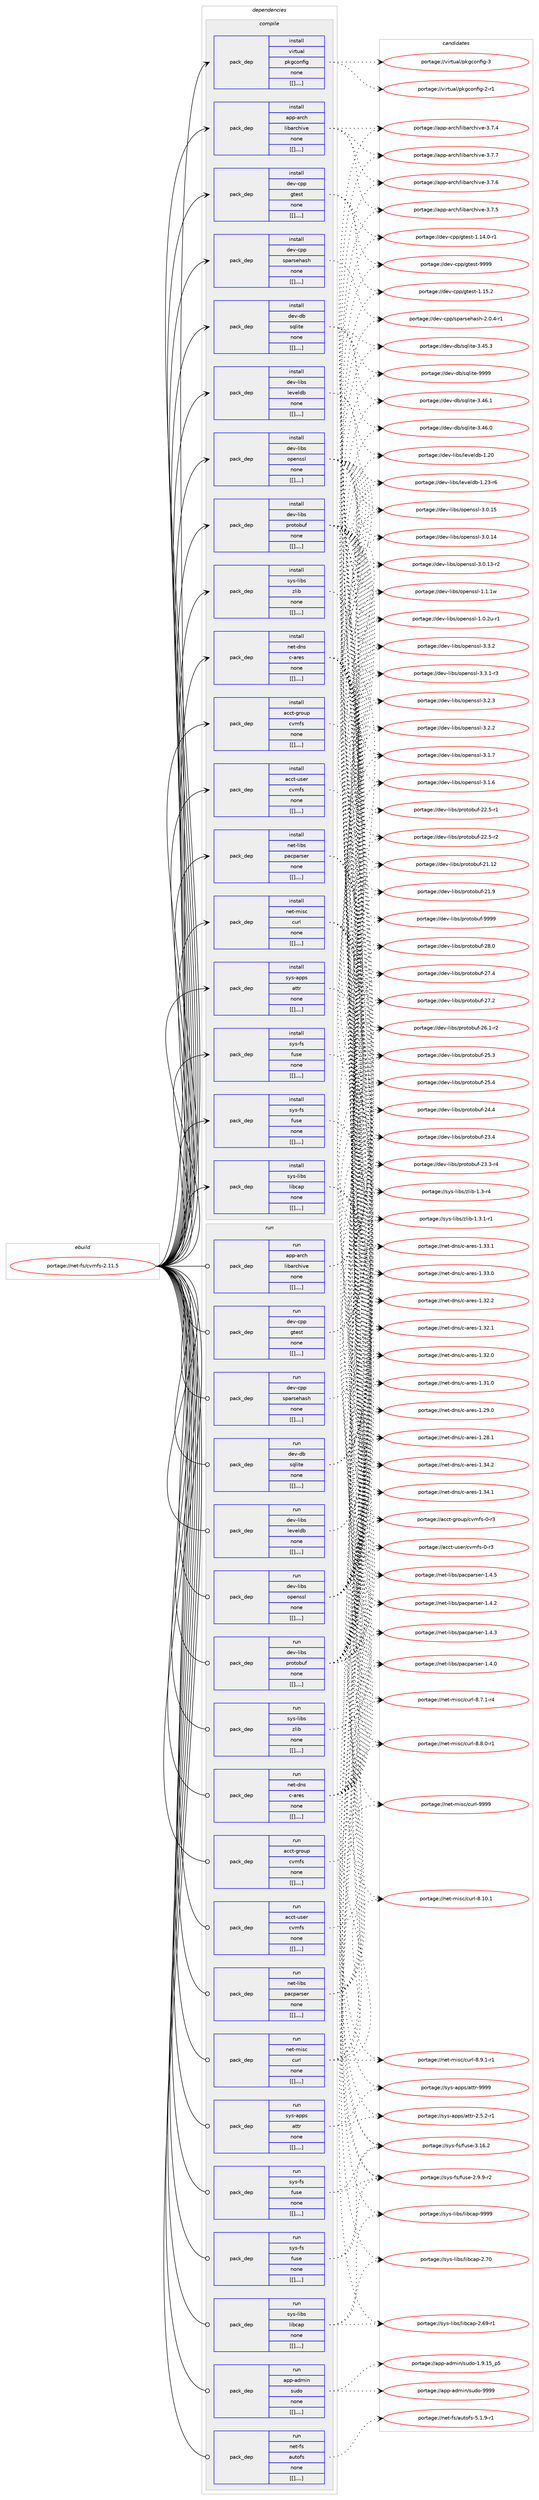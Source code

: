digraph prolog {

# *************
# Graph options
# *************

newrank=true;
concentrate=true;
compound=true;
graph [rankdir=LR,fontname=Helvetica,fontsize=10,ranksep=1.5];#, ranksep=2.5, nodesep=0.2];
edge  [arrowhead=vee];
node  [fontname=Helvetica,fontsize=10];

# **********
# The ebuild
# **********

subgraph cluster_leftcol {
color=gray;
label=<<i>ebuild</i>>;
id [label="portage://net-fs/cvmfs-2.11.5", color=red, width=4, href="../net-fs/cvmfs-2.11.5.svg"];
}

# ****************
# The dependencies
# ****************

subgraph cluster_midcol {
color=gray;
label=<<i>dependencies</i>>;
subgraph cluster_compile {
fillcolor="#eeeeee";
style=filled;
label=<<i>compile</i>>;
subgraph pack272019 {
dependency372187 [label=<<TABLE BORDER="0" CELLBORDER="1" CELLSPACING="0" CELLPADDING="4" WIDTH="220"><TR><TD ROWSPAN="6" CELLPADDING="30">pack_dep</TD></TR><TR><TD WIDTH="110">install</TD></TR><TR><TD>acct-group</TD></TR><TR><TD>cvmfs</TD></TR><TR><TD>none</TD></TR><TR><TD>[[],,,,]</TD></TR></TABLE>>, shape=none, color=blue];
}
id:e -> dependency372187:w [weight=20,style="solid",arrowhead="vee"];
subgraph pack272032 {
dependency372207 [label=<<TABLE BORDER="0" CELLBORDER="1" CELLSPACING="0" CELLPADDING="4" WIDTH="220"><TR><TD ROWSPAN="6" CELLPADDING="30">pack_dep</TD></TR><TR><TD WIDTH="110">install</TD></TR><TR><TD>acct-user</TD></TR><TR><TD>cvmfs</TD></TR><TR><TD>none</TD></TR><TR><TD>[[],,,,]</TD></TR></TABLE>>, shape=none, color=blue];
}
id:e -> dependency372207:w [weight=20,style="solid",arrowhead="vee"];
subgraph pack272058 {
dependency372235 [label=<<TABLE BORDER="0" CELLBORDER="1" CELLSPACING="0" CELLPADDING="4" WIDTH="220"><TR><TD ROWSPAN="6" CELLPADDING="30">pack_dep</TD></TR><TR><TD WIDTH="110">install</TD></TR><TR><TD>app-arch</TD></TR><TR><TD>libarchive</TD></TR><TR><TD>none</TD></TR><TR><TD>[[],,,,]</TD></TR></TABLE>>, shape=none, color=blue];
}
id:e -> dependency372235:w [weight=20,style="solid",arrowhead="vee"];
subgraph pack272062 {
dependency372262 [label=<<TABLE BORDER="0" CELLBORDER="1" CELLSPACING="0" CELLPADDING="4" WIDTH="220"><TR><TD ROWSPAN="6" CELLPADDING="30">pack_dep</TD></TR><TR><TD WIDTH="110">install</TD></TR><TR><TD>dev-cpp</TD></TR><TR><TD>gtest</TD></TR><TR><TD>none</TD></TR><TR><TD>[[],,,,]</TD></TR></TABLE>>, shape=none, color=blue];
}
id:e -> dependency372262:w [weight=20,style="solid",arrowhead="vee"];
subgraph pack272080 {
dependency372288 [label=<<TABLE BORDER="0" CELLBORDER="1" CELLSPACING="0" CELLPADDING="4" WIDTH="220"><TR><TD ROWSPAN="6" CELLPADDING="30">pack_dep</TD></TR><TR><TD WIDTH="110">install</TD></TR><TR><TD>dev-cpp</TD></TR><TR><TD>sparsehash</TD></TR><TR><TD>none</TD></TR><TR><TD>[[],,,,]</TD></TR></TABLE>>, shape=none, color=blue];
}
id:e -> dependency372288:w [weight=20,style="solid",arrowhead="vee"];
subgraph pack272107 {
dependency372303 [label=<<TABLE BORDER="0" CELLBORDER="1" CELLSPACING="0" CELLPADDING="4" WIDTH="220"><TR><TD ROWSPAN="6" CELLPADDING="30">pack_dep</TD></TR><TR><TD WIDTH="110">install</TD></TR><TR><TD>dev-db</TD></TR><TR><TD>sqlite</TD></TR><TR><TD>none</TD></TR><TR><TD>[[],,,,]</TD></TR></TABLE>>, shape=none, color=blue];
}
id:e -> dependency372303:w [weight=20,style="solid",arrowhead="vee"];
subgraph pack272133 {
dependency372356 [label=<<TABLE BORDER="0" CELLBORDER="1" CELLSPACING="0" CELLPADDING="4" WIDTH="220"><TR><TD ROWSPAN="6" CELLPADDING="30">pack_dep</TD></TR><TR><TD WIDTH="110">install</TD></TR><TR><TD>dev-libs</TD></TR><TR><TD>leveldb</TD></TR><TR><TD>none</TD></TR><TR><TD>[[],,,,]</TD></TR></TABLE>>, shape=none, color=blue];
}
id:e -> dependency372356:w [weight=20,style="solid",arrowhead="vee"];
subgraph pack272144 {
dependency372388 [label=<<TABLE BORDER="0" CELLBORDER="1" CELLSPACING="0" CELLPADDING="4" WIDTH="220"><TR><TD ROWSPAN="6" CELLPADDING="30">pack_dep</TD></TR><TR><TD WIDTH="110">install</TD></TR><TR><TD>dev-libs</TD></TR><TR><TD>openssl</TD></TR><TR><TD>none</TD></TR><TR><TD>[[],,,,]</TD></TR></TABLE>>, shape=none, color=blue];
}
id:e -> dependency372388:w [weight=20,style="solid",arrowhead="vee"];
subgraph pack272169 {
dependency372401 [label=<<TABLE BORDER="0" CELLBORDER="1" CELLSPACING="0" CELLPADDING="4" WIDTH="220"><TR><TD ROWSPAN="6" CELLPADDING="30">pack_dep</TD></TR><TR><TD WIDTH="110">install</TD></TR><TR><TD>dev-libs</TD></TR><TR><TD>protobuf</TD></TR><TR><TD>none</TD></TR><TR><TD>[[],,,,]</TD></TR></TABLE>>, shape=none, color=blue];
}
id:e -> dependency372401:w [weight=20,style="solid",arrowhead="vee"];
subgraph pack272187 {
dependency372426 [label=<<TABLE BORDER="0" CELLBORDER="1" CELLSPACING="0" CELLPADDING="4" WIDTH="220"><TR><TD ROWSPAN="6" CELLPADDING="30">pack_dep</TD></TR><TR><TD WIDTH="110">install</TD></TR><TR><TD>net-dns</TD></TR><TR><TD>c-ares</TD></TR><TR><TD>none</TD></TR><TR><TD>[[],,,,]</TD></TR></TABLE>>, shape=none, color=blue];
}
id:e -> dependency372426:w [weight=20,style="solid",arrowhead="vee"];
subgraph pack272194 {
dependency372429 [label=<<TABLE BORDER="0" CELLBORDER="1" CELLSPACING="0" CELLPADDING="4" WIDTH="220"><TR><TD ROWSPAN="6" CELLPADDING="30">pack_dep</TD></TR><TR><TD WIDTH="110">install</TD></TR><TR><TD>net-libs</TD></TR><TR><TD>pacparser</TD></TR><TR><TD>none</TD></TR><TR><TD>[[],,,,]</TD></TR></TABLE>>, shape=none, color=blue];
}
id:e -> dependency372429:w [weight=20,style="solid",arrowhead="vee"];
subgraph pack272197 {
dependency372446 [label=<<TABLE BORDER="0" CELLBORDER="1" CELLSPACING="0" CELLPADDING="4" WIDTH="220"><TR><TD ROWSPAN="6" CELLPADDING="30">pack_dep</TD></TR><TR><TD WIDTH="110">install</TD></TR><TR><TD>net-misc</TD></TR><TR><TD>curl</TD></TR><TR><TD>none</TD></TR><TR><TD>[[],,,,]</TD></TR></TABLE>>, shape=none, color=blue];
}
id:e -> dependency372446:w [weight=20,style="solid",arrowhead="vee"];
subgraph pack272209 {
dependency372450 [label=<<TABLE BORDER="0" CELLBORDER="1" CELLSPACING="0" CELLPADDING="4" WIDTH="220"><TR><TD ROWSPAN="6" CELLPADDING="30">pack_dep</TD></TR><TR><TD WIDTH="110">install</TD></TR><TR><TD>sys-apps</TD></TR><TR><TD>attr</TD></TR><TR><TD>none</TD></TR><TR><TD>[[],,,,]</TD></TR></TABLE>>, shape=none, color=blue];
}
id:e -> dependency372450:w [weight=20,style="solid",arrowhead="vee"];
subgraph pack272211 {
dependency372453 [label=<<TABLE BORDER="0" CELLBORDER="1" CELLSPACING="0" CELLPADDING="4" WIDTH="220"><TR><TD ROWSPAN="6" CELLPADDING="30">pack_dep</TD></TR><TR><TD WIDTH="110">install</TD></TR><TR><TD>sys-fs</TD></TR><TR><TD>fuse</TD></TR><TR><TD>none</TD></TR><TR><TD>[[],,,,]</TD></TR></TABLE>>, shape=none, color=blue];
}
id:e -> dependency372453:w [weight=20,style="solid",arrowhead="vee"];
subgraph pack272212 {
dependency372455 [label=<<TABLE BORDER="0" CELLBORDER="1" CELLSPACING="0" CELLPADDING="4" WIDTH="220"><TR><TD ROWSPAN="6" CELLPADDING="30">pack_dep</TD></TR><TR><TD WIDTH="110">install</TD></TR><TR><TD>sys-fs</TD></TR><TR><TD>fuse</TD></TR><TR><TD>none</TD></TR><TR><TD>[[],,,,]</TD></TR></TABLE>>, shape=none, color=blue];
}
id:e -> dependency372455:w [weight=20,style="solid",arrowhead="vee"];
subgraph pack272232 {
dependency372494 [label=<<TABLE BORDER="0" CELLBORDER="1" CELLSPACING="0" CELLPADDING="4" WIDTH="220"><TR><TD ROWSPAN="6" CELLPADDING="30">pack_dep</TD></TR><TR><TD WIDTH="110">install</TD></TR><TR><TD>sys-libs</TD></TR><TR><TD>libcap</TD></TR><TR><TD>none</TD></TR><TR><TD>[[],,,,]</TD></TR></TABLE>>, shape=none, color=blue];
}
id:e -> dependency372494:w [weight=20,style="solid",arrowhead="vee"];
subgraph pack272246 {
dependency372532 [label=<<TABLE BORDER="0" CELLBORDER="1" CELLSPACING="0" CELLPADDING="4" WIDTH="220"><TR><TD ROWSPAN="6" CELLPADDING="30">pack_dep</TD></TR><TR><TD WIDTH="110">install</TD></TR><TR><TD>sys-libs</TD></TR><TR><TD>zlib</TD></TR><TR><TD>none</TD></TR><TR><TD>[[],,,,]</TD></TR></TABLE>>, shape=none, color=blue];
}
id:e -> dependency372532:w [weight=20,style="solid",arrowhead="vee"];
subgraph pack272266 {
dependency372534 [label=<<TABLE BORDER="0" CELLBORDER="1" CELLSPACING="0" CELLPADDING="4" WIDTH="220"><TR><TD ROWSPAN="6" CELLPADDING="30">pack_dep</TD></TR><TR><TD WIDTH="110">install</TD></TR><TR><TD>virtual</TD></TR><TR><TD>pkgconfig</TD></TR><TR><TD>none</TD></TR><TR><TD>[[],,,,]</TD></TR></TABLE>>, shape=none, color=blue];
}
id:e -> dependency372534:w [weight=20,style="solid",arrowhead="vee"];
}
subgraph cluster_compileandrun {
fillcolor="#eeeeee";
style=filled;
label=<<i>compile and run</i>>;
}
subgraph cluster_run {
fillcolor="#eeeeee";
style=filled;
label=<<i>run</i>>;
subgraph pack272280 {
dependency372573 [label=<<TABLE BORDER="0" CELLBORDER="1" CELLSPACING="0" CELLPADDING="4" WIDTH="220"><TR><TD ROWSPAN="6" CELLPADDING="30">pack_dep</TD></TR><TR><TD WIDTH="110">run</TD></TR><TR><TD>acct-group</TD></TR><TR><TD>cvmfs</TD></TR><TR><TD>none</TD></TR><TR><TD>[[],,,,]</TD></TR></TABLE>>, shape=none, color=blue];
}
id:e -> dependency372573:w [weight=20,style="solid",arrowhead="odot"];
subgraph pack272298 {
dependency372618 [label=<<TABLE BORDER="0" CELLBORDER="1" CELLSPACING="0" CELLPADDING="4" WIDTH="220"><TR><TD ROWSPAN="6" CELLPADDING="30">pack_dep</TD></TR><TR><TD WIDTH="110">run</TD></TR><TR><TD>acct-user</TD></TR><TR><TD>cvmfs</TD></TR><TR><TD>none</TD></TR><TR><TD>[[],,,,]</TD></TR></TABLE>>, shape=none, color=blue];
}
id:e -> dependency372618:w [weight=20,style="solid",arrowhead="odot"];
subgraph pack272344 {
dependency372663 [label=<<TABLE BORDER="0" CELLBORDER="1" CELLSPACING="0" CELLPADDING="4" WIDTH="220"><TR><TD ROWSPAN="6" CELLPADDING="30">pack_dep</TD></TR><TR><TD WIDTH="110">run</TD></TR><TR><TD>app-admin</TD></TR><TR><TD>sudo</TD></TR><TR><TD>none</TD></TR><TR><TD>[[],,,,]</TD></TR></TABLE>>, shape=none, color=blue];
}
id:e -> dependency372663:w [weight=20,style="solid",arrowhead="odot"];
subgraph pack272356 {
dependency372699 [label=<<TABLE BORDER="0" CELLBORDER="1" CELLSPACING="0" CELLPADDING="4" WIDTH="220"><TR><TD ROWSPAN="6" CELLPADDING="30">pack_dep</TD></TR><TR><TD WIDTH="110">run</TD></TR><TR><TD>app-arch</TD></TR><TR><TD>libarchive</TD></TR><TR><TD>none</TD></TR><TR><TD>[[],,,,]</TD></TR></TABLE>>, shape=none, color=blue];
}
id:e -> dependency372699:w [weight=20,style="solid",arrowhead="odot"];
subgraph pack272364 {
dependency372701 [label=<<TABLE BORDER="0" CELLBORDER="1" CELLSPACING="0" CELLPADDING="4" WIDTH="220"><TR><TD ROWSPAN="6" CELLPADDING="30">pack_dep</TD></TR><TR><TD WIDTH="110">run</TD></TR><TR><TD>dev-cpp</TD></TR><TR><TD>gtest</TD></TR><TR><TD>none</TD></TR><TR><TD>[[],,,,]</TD></TR></TABLE>>, shape=none, color=blue];
}
id:e -> dependency372701:w [weight=20,style="solid",arrowhead="odot"];
subgraph pack272374 {
dependency372720 [label=<<TABLE BORDER="0" CELLBORDER="1" CELLSPACING="0" CELLPADDING="4" WIDTH="220"><TR><TD ROWSPAN="6" CELLPADDING="30">pack_dep</TD></TR><TR><TD WIDTH="110">run</TD></TR><TR><TD>dev-cpp</TD></TR><TR><TD>sparsehash</TD></TR><TR><TD>none</TD></TR><TR><TD>[[],,,,]</TD></TR></TABLE>>, shape=none, color=blue];
}
id:e -> dependency372720:w [weight=20,style="solid",arrowhead="odot"];
subgraph pack272412 {
dependency372809 [label=<<TABLE BORDER="0" CELLBORDER="1" CELLSPACING="0" CELLPADDING="4" WIDTH="220"><TR><TD ROWSPAN="6" CELLPADDING="30">pack_dep</TD></TR><TR><TD WIDTH="110">run</TD></TR><TR><TD>dev-db</TD></TR><TR><TD>sqlite</TD></TR><TR><TD>none</TD></TR><TR><TD>[[],,,,]</TD></TR></TABLE>>, shape=none, color=blue];
}
id:e -> dependency372809:w [weight=20,style="solid",arrowhead="odot"];
subgraph pack272469 {
dependency372880 [label=<<TABLE BORDER="0" CELLBORDER="1" CELLSPACING="0" CELLPADDING="4" WIDTH="220"><TR><TD ROWSPAN="6" CELLPADDING="30">pack_dep</TD></TR><TR><TD WIDTH="110">run</TD></TR><TR><TD>dev-libs</TD></TR><TR><TD>leveldb</TD></TR><TR><TD>none</TD></TR><TR><TD>[[],,,,]</TD></TR></TABLE>>, shape=none, color=blue];
}
id:e -> dependency372880:w [weight=20,style="solid",arrowhead="odot"];
subgraph pack272492 {
dependency372905 [label=<<TABLE BORDER="0" CELLBORDER="1" CELLSPACING="0" CELLPADDING="4" WIDTH="220"><TR><TD ROWSPAN="6" CELLPADDING="30">pack_dep</TD></TR><TR><TD WIDTH="110">run</TD></TR><TR><TD>dev-libs</TD></TR><TR><TD>openssl</TD></TR><TR><TD>none</TD></TR><TR><TD>[[],,,,]</TD></TR></TABLE>>, shape=none, color=blue];
}
id:e -> dependency372905:w [weight=20,style="solid",arrowhead="odot"];
subgraph pack272510 {
dependency372925 [label=<<TABLE BORDER="0" CELLBORDER="1" CELLSPACING="0" CELLPADDING="4" WIDTH="220"><TR><TD ROWSPAN="6" CELLPADDING="30">pack_dep</TD></TR><TR><TD WIDTH="110">run</TD></TR><TR><TD>dev-libs</TD></TR><TR><TD>protobuf</TD></TR><TR><TD>none</TD></TR><TR><TD>[[],,,,]</TD></TR></TABLE>>, shape=none, color=blue];
}
id:e -> dependency372925:w [weight=20,style="solid",arrowhead="odot"];
subgraph pack272541 {
dependency373013 [label=<<TABLE BORDER="0" CELLBORDER="1" CELLSPACING="0" CELLPADDING="4" WIDTH="220"><TR><TD ROWSPAN="6" CELLPADDING="30">pack_dep</TD></TR><TR><TD WIDTH="110">run</TD></TR><TR><TD>net-dns</TD></TR><TR><TD>c-ares</TD></TR><TR><TD>none</TD></TR><TR><TD>[[],,,,]</TD></TR></TABLE>>, shape=none, color=blue];
}
id:e -> dependency373013:w [weight=20,style="solid",arrowhead="odot"];
subgraph pack272571 {
dependency373041 [label=<<TABLE BORDER="0" CELLBORDER="1" CELLSPACING="0" CELLPADDING="4" WIDTH="220"><TR><TD ROWSPAN="6" CELLPADDING="30">pack_dep</TD></TR><TR><TD WIDTH="110">run</TD></TR><TR><TD>net-fs</TD></TR><TR><TD>autofs</TD></TR><TR><TD>none</TD></TR><TR><TD>[[],,,,]</TD></TR></TABLE>>, shape=none, color=blue];
}
id:e -> dependency373041:w [weight=20,style="solid",arrowhead="odot"];
subgraph pack272588 {
dependency373066 [label=<<TABLE BORDER="0" CELLBORDER="1" CELLSPACING="0" CELLPADDING="4" WIDTH="220"><TR><TD ROWSPAN="6" CELLPADDING="30">pack_dep</TD></TR><TR><TD WIDTH="110">run</TD></TR><TR><TD>net-libs</TD></TR><TR><TD>pacparser</TD></TR><TR><TD>none</TD></TR><TR><TD>[[],,,,]</TD></TR></TABLE>>, shape=none, color=blue];
}
id:e -> dependency373066:w [weight=20,style="solid",arrowhead="odot"];
subgraph pack272607 {
dependency373090 [label=<<TABLE BORDER="0" CELLBORDER="1" CELLSPACING="0" CELLPADDING="4" WIDTH="220"><TR><TD ROWSPAN="6" CELLPADDING="30">pack_dep</TD></TR><TR><TD WIDTH="110">run</TD></TR><TR><TD>net-misc</TD></TR><TR><TD>curl</TD></TR><TR><TD>none</TD></TR><TR><TD>[[],,,,]</TD></TR></TABLE>>, shape=none, color=blue];
}
id:e -> dependency373090:w [weight=20,style="solid",arrowhead="odot"];
subgraph pack272621 {
dependency373096 [label=<<TABLE BORDER="0" CELLBORDER="1" CELLSPACING="0" CELLPADDING="4" WIDTH="220"><TR><TD ROWSPAN="6" CELLPADDING="30">pack_dep</TD></TR><TR><TD WIDTH="110">run</TD></TR><TR><TD>sys-apps</TD></TR><TR><TD>attr</TD></TR><TR><TD>none</TD></TR><TR><TD>[[],,,,]</TD></TR></TABLE>>, shape=none, color=blue];
}
id:e -> dependency373096:w [weight=20,style="solid",arrowhead="odot"];
subgraph pack272638 {
dependency373173 [label=<<TABLE BORDER="0" CELLBORDER="1" CELLSPACING="0" CELLPADDING="4" WIDTH="220"><TR><TD ROWSPAN="6" CELLPADDING="30">pack_dep</TD></TR><TR><TD WIDTH="110">run</TD></TR><TR><TD>sys-fs</TD></TR><TR><TD>fuse</TD></TR><TR><TD>none</TD></TR><TR><TD>[[],,,,]</TD></TR></TABLE>>, shape=none, color=blue];
}
id:e -> dependency373173:w [weight=20,style="solid",arrowhead="odot"];
subgraph pack272681 {
dependency373177 [label=<<TABLE BORDER="0" CELLBORDER="1" CELLSPACING="0" CELLPADDING="4" WIDTH="220"><TR><TD ROWSPAN="6" CELLPADDING="30">pack_dep</TD></TR><TR><TD WIDTH="110">run</TD></TR><TR><TD>sys-fs</TD></TR><TR><TD>fuse</TD></TR><TR><TD>none</TD></TR><TR><TD>[[],,,,]</TD></TR></TABLE>>, shape=none, color=blue];
}
id:e -> dependency373177:w [weight=20,style="solid",arrowhead="odot"];
subgraph pack272683 {
dependency373178 [label=<<TABLE BORDER="0" CELLBORDER="1" CELLSPACING="0" CELLPADDING="4" WIDTH="220"><TR><TD ROWSPAN="6" CELLPADDING="30">pack_dep</TD></TR><TR><TD WIDTH="110">run</TD></TR><TR><TD>sys-libs</TD></TR><TR><TD>libcap</TD></TR><TR><TD>none</TD></TR><TR><TD>[[],,,,]</TD></TR></TABLE>>, shape=none, color=blue];
}
id:e -> dependency373178:w [weight=20,style="solid",arrowhead="odot"];
subgraph pack272686 {
dependency373181 [label=<<TABLE BORDER="0" CELLBORDER="1" CELLSPACING="0" CELLPADDING="4" WIDTH="220"><TR><TD ROWSPAN="6" CELLPADDING="30">pack_dep</TD></TR><TR><TD WIDTH="110">run</TD></TR><TR><TD>sys-libs</TD></TR><TR><TD>zlib</TD></TR><TR><TD>none</TD></TR><TR><TD>[[],,,,]</TD></TR></TABLE>>, shape=none, color=blue];
}
id:e -> dependency373181:w [weight=20,style="solid",arrowhead="odot"];
}
}

# **************
# The candidates
# **************

subgraph cluster_choices {
rank=same;
color=gray;
label=<<i>candidates</i>>;

subgraph choice271507 {
color=black;
nodesep=1;
choice97999911645103114111117112479911810910211545484511451 [label="portage://acct-group/cvmfs-0-r3", color=red, width=4,href="../acct-group/cvmfs-0-r3.svg"];
dependency372187:e -> choice97999911645103114111117112479911810910211545484511451:w [style=dotted,weight="100"];
}
subgraph choice271537 {
color=black;
nodesep=1;
choice97999911645117115101114479911810910211545484511451 [label="portage://acct-user/cvmfs-0-r3", color=red, width=4,href="../acct-user/cvmfs-0-r3.svg"];
dependency372207:e -> choice97999911645117115101114479911810910211545484511451:w [style=dotted,weight="100"];
}
subgraph choice271580 {
color=black;
nodesep=1;
choice9711211245971149910447108105989711499104105118101455146554655 [label="portage://app-arch/libarchive-3.7.7", color=red, width=4,href="../app-arch/libarchive-3.7.7.svg"];
choice9711211245971149910447108105989711499104105118101455146554654 [label="portage://app-arch/libarchive-3.7.6", color=red, width=4,href="../app-arch/libarchive-3.7.6.svg"];
choice9711211245971149910447108105989711499104105118101455146554653 [label="portage://app-arch/libarchive-3.7.5", color=red, width=4,href="../app-arch/libarchive-3.7.5.svg"];
choice9711211245971149910447108105989711499104105118101455146554652 [label="portage://app-arch/libarchive-3.7.4", color=red, width=4,href="../app-arch/libarchive-3.7.4.svg"];
dependency372235:e -> choice9711211245971149910447108105989711499104105118101455146554655:w [style=dotted,weight="100"];
dependency372235:e -> choice9711211245971149910447108105989711499104105118101455146554654:w [style=dotted,weight="100"];
dependency372235:e -> choice9711211245971149910447108105989711499104105118101455146554653:w [style=dotted,weight="100"];
dependency372235:e -> choice9711211245971149910447108105989711499104105118101455146554652:w [style=dotted,weight="100"];
}
subgraph choice271587 {
color=black;
nodesep=1;
choice1001011184599112112471031161011151164557575757 [label="portage://dev-cpp/gtest-9999", color=red, width=4,href="../dev-cpp/gtest-9999.svg"];
choice10010111845991121124710311610111511645494649534650 [label="portage://dev-cpp/gtest-1.15.2", color=red, width=4,href="../dev-cpp/gtest-1.15.2.svg"];
choice100101118459911211247103116101115116454946495246484511449 [label="portage://dev-cpp/gtest-1.14.0-r1", color=red, width=4,href="../dev-cpp/gtest-1.14.0-r1.svg"];
dependency372262:e -> choice1001011184599112112471031161011151164557575757:w [style=dotted,weight="100"];
dependency372262:e -> choice10010111845991121124710311610111511645494649534650:w [style=dotted,weight="100"];
dependency372262:e -> choice100101118459911211247103116101115116454946495246484511449:w [style=dotted,weight="100"];
}
subgraph choice271610 {
color=black;
nodesep=1;
choice10010111845991121124711511297114115101104971151044550464846524511449 [label="portage://dev-cpp/sparsehash-2.0.4-r1", color=red, width=4,href="../dev-cpp/sparsehash-2.0.4-r1.svg"];
dependency372288:e -> choice10010111845991121124711511297114115101104971151044550464846524511449:w [style=dotted,weight="100"];
}
subgraph choice271613 {
color=black;
nodesep=1;
choice1001011184510098471151131081051161014557575757 [label="portage://dev-db/sqlite-9999", color=red, width=4,href="../dev-db/sqlite-9999.svg"];
choice10010111845100984711511310810511610145514652544649 [label="portage://dev-db/sqlite-3.46.1", color=red, width=4,href="../dev-db/sqlite-3.46.1.svg"];
choice10010111845100984711511310810511610145514652544648 [label="portage://dev-db/sqlite-3.46.0", color=red, width=4,href="../dev-db/sqlite-3.46.0.svg"];
choice10010111845100984711511310810511610145514652534651 [label="portage://dev-db/sqlite-3.45.3", color=red, width=4,href="../dev-db/sqlite-3.45.3.svg"];
dependency372303:e -> choice1001011184510098471151131081051161014557575757:w [style=dotted,weight="100"];
dependency372303:e -> choice10010111845100984711511310810511610145514652544649:w [style=dotted,weight="100"];
dependency372303:e -> choice10010111845100984711511310810511610145514652544648:w [style=dotted,weight="100"];
dependency372303:e -> choice10010111845100984711511310810511610145514652534651:w [style=dotted,weight="100"];
}
subgraph choice271621 {
color=black;
nodesep=1;
choice1001011184510810598115471081011181011081009845494650514511454 [label="portage://dev-libs/leveldb-1.23-r6", color=red, width=4,href="../dev-libs/leveldb-1.23-r6.svg"];
choice100101118451081059811547108101118101108100984549465048 [label="portage://dev-libs/leveldb-1.20", color=red, width=4,href="../dev-libs/leveldb-1.20.svg"];
dependency372356:e -> choice1001011184510810598115471081011181011081009845494650514511454:w [style=dotted,weight="100"];
dependency372356:e -> choice100101118451081059811547108101118101108100984549465048:w [style=dotted,weight="100"];
}
subgraph choice271624 {
color=black;
nodesep=1;
choice100101118451081059811547111112101110115115108455146514650 [label="portage://dev-libs/openssl-3.3.2", color=red, width=4,href="../dev-libs/openssl-3.3.2.svg"];
choice1001011184510810598115471111121011101151151084551465146494511451 [label="portage://dev-libs/openssl-3.3.1-r3", color=red, width=4,href="../dev-libs/openssl-3.3.1-r3.svg"];
choice100101118451081059811547111112101110115115108455146504651 [label="portage://dev-libs/openssl-3.2.3", color=red, width=4,href="../dev-libs/openssl-3.2.3.svg"];
choice100101118451081059811547111112101110115115108455146504650 [label="portage://dev-libs/openssl-3.2.2", color=red, width=4,href="../dev-libs/openssl-3.2.2.svg"];
choice100101118451081059811547111112101110115115108455146494655 [label="portage://dev-libs/openssl-3.1.7", color=red, width=4,href="../dev-libs/openssl-3.1.7.svg"];
choice100101118451081059811547111112101110115115108455146494654 [label="portage://dev-libs/openssl-3.1.6", color=red, width=4,href="../dev-libs/openssl-3.1.6.svg"];
choice10010111845108105981154711111210111011511510845514648464953 [label="portage://dev-libs/openssl-3.0.15", color=red, width=4,href="../dev-libs/openssl-3.0.15.svg"];
choice10010111845108105981154711111210111011511510845514648464952 [label="portage://dev-libs/openssl-3.0.14", color=red, width=4,href="../dev-libs/openssl-3.0.14.svg"];
choice100101118451081059811547111112101110115115108455146484649514511450 [label="portage://dev-libs/openssl-3.0.13-r2", color=red, width=4,href="../dev-libs/openssl-3.0.13-r2.svg"];
choice100101118451081059811547111112101110115115108454946494649119 [label="portage://dev-libs/openssl-1.1.1w", color=red, width=4,href="../dev-libs/openssl-1.1.1w.svg"];
choice1001011184510810598115471111121011101151151084549464846501174511449 [label="portage://dev-libs/openssl-1.0.2u-r1", color=red, width=4,href="../dev-libs/openssl-1.0.2u-r1.svg"];
dependency372388:e -> choice100101118451081059811547111112101110115115108455146514650:w [style=dotted,weight="100"];
dependency372388:e -> choice1001011184510810598115471111121011101151151084551465146494511451:w [style=dotted,weight="100"];
dependency372388:e -> choice100101118451081059811547111112101110115115108455146504651:w [style=dotted,weight="100"];
dependency372388:e -> choice100101118451081059811547111112101110115115108455146504650:w [style=dotted,weight="100"];
dependency372388:e -> choice100101118451081059811547111112101110115115108455146494655:w [style=dotted,weight="100"];
dependency372388:e -> choice100101118451081059811547111112101110115115108455146494654:w [style=dotted,weight="100"];
dependency372388:e -> choice10010111845108105981154711111210111011511510845514648464953:w [style=dotted,weight="100"];
dependency372388:e -> choice10010111845108105981154711111210111011511510845514648464952:w [style=dotted,weight="100"];
dependency372388:e -> choice100101118451081059811547111112101110115115108455146484649514511450:w [style=dotted,weight="100"];
dependency372388:e -> choice100101118451081059811547111112101110115115108454946494649119:w [style=dotted,weight="100"];
dependency372388:e -> choice1001011184510810598115471111121011101151151084549464846501174511449:w [style=dotted,weight="100"];
}
subgraph choice271644 {
color=black;
nodesep=1;
choice100101118451081059811547112114111116111981171024557575757 [label="portage://dev-libs/protobuf-9999", color=red, width=4,href="../dev-libs/protobuf-9999.svg"];
choice100101118451081059811547112114111116111981171024550564648 [label="portage://dev-libs/protobuf-28.0", color=red, width=4,href="../dev-libs/protobuf-28.0.svg"];
choice100101118451081059811547112114111116111981171024550554652 [label="portage://dev-libs/protobuf-27.4", color=red, width=4,href="../dev-libs/protobuf-27.4.svg"];
choice100101118451081059811547112114111116111981171024550554650 [label="portage://dev-libs/protobuf-27.2", color=red, width=4,href="../dev-libs/protobuf-27.2.svg"];
choice1001011184510810598115471121141111161119811710245505446494511450 [label="portage://dev-libs/protobuf-26.1-r2", color=red, width=4,href="../dev-libs/protobuf-26.1-r2.svg"];
choice100101118451081059811547112114111116111981171024550534652 [label="portage://dev-libs/protobuf-25.4", color=red, width=4,href="../dev-libs/protobuf-25.4.svg"];
choice100101118451081059811547112114111116111981171024550534651 [label="portage://dev-libs/protobuf-25.3", color=red, width=4,href="../dev-libs/protobuf-25.3.svg"];
choice100101118451081059811547112114111116111981171024550524652 [label="portage://dev-libs/protobuf-24.4", color=red, width=4,href="../dev-libs/protobuf-24.4.svg"];
choice100101118451081059811547112114111116111981171024550514652 [label="portage://dev-libs/protobuf-23.4", color=red, width=4,href="../dev-libs/protobuf-23.4.svg"];
choice1001011184510810598115471121141111161119811710245505146514511452 [label="portage://dev-libs/protobuf-23.3-r4", color=red, width=4,href="../dev-libs/protobuf-23.3-r4.svg"];
choice1001011184510810598115471121141111161119811710245505046534511450 [label="portage://dev-libs/protobuf-22.5-r2", color=red, width=4,href="../dev-libs/protobuf-22.5-r2.svg"];
choice1001011184510810598115471121141111161119811710245505046534511449 [label="portage://dev-libs/protobuf-22.5-r1", color=red, width=4,href="../dev-libs/protobuf-22.5-r1.svg"];
choice10010111845108105981154711211411111611198117102455049464950 [label="portage://dev-libs/protobuf-21.12", color=red, width=4,href="../dev-libs/protobuf-21.12.svg"];
choice100101118451081059811547112114111116111981171024550494657 [label="portage://dev-libs/protobuf-21.9", color=red, width=4,href="../dev-libs/protobuf-21.9.svg"];
dependency372401:e -> choice100101118451081059811547112114111116111981171024557575757:w [style=dotted,weight="100"];
dependency372401:e -> choice100101118451081059811547112114111116111981171024550564648:w [style=dotted,weight="100"];
dependency372401:e -> choice100101118451081059811547112114111116111981171024550554652:w [style=dotted,weight="100"];
dependency372401:e -> choice100101118451081059811547112114111116111981171024550554650:w [style=dotted,weight="100"];
dependency372401:e -> choice1001011184510810598115471121141111161119811710245505446494511450:w [style=dotted,weight="100"];
dependency372401:e -> choice100101118451081059811547112114111116111981171024550534652:w [style=dotted,weight="100"];
dependency372401:e -> choice100101118451081059811547112114111116111981171024550534651:w [style=dotted,weight="100"];
dependency372401:e -> choice100101118451081059811547112114111116111981171024550524652:w [style=dotted,weight="100"];
dependency372401:e -> choice100101118451081059811547112114111116111981171024550514652:w [style=dotted,weight="100"];
dependency372401:e -> choice1001011184510810598115471121141111161119811710245505146514511452:w [style=dotted,weight="100"];
dependency372401:e -> choice1001011184510810598115471121141111161119811710245505046534511450:w [style=dotted,weight="100"];
dependency372401:e -> choice1001011184510810598115471121141111161119811710245505046534511449:w [style=dotted,weight="100"];
dependency372401:e -> choice10010111845108105981154711211411111611198117102455049464950:w [style=dotted,weight="100"];
dependency372401:e -> choice100101118451081059811547112114111116111981171024550494657:w [style=dotted,weight="100"];
}
subgraph choice271691 {
color=black;
nodesep=1;
choice110101116451001101154799459711410111545494651524650 [label="portage://net-dns/c-ares-1.34.2", color=red, width=4,href="../net-dns/c-ares-1.34.2.svg"];
choice110101116451001101154799459711410111545494651524649 [label="portage://net-dns/c-ares-1.34.1", color=red, width=4,href="../net-dns/c-ares-1.34.1.svg"];
choice110101116451001101154799459711410111545494651514649 [label="portage://net-dns/c-ares-1.33.1", color=red, width=4,href="../net-dns/c-ares-1.33.1.svg"];
choice110101116451001101154799459711410111545494651514648 [label="portage://net-dns/c-ares-1.33.0", color=red, width=4,href="../net-dns/c-ares-1.33.0.svg"];
choice110101116451001101154799459711410111545494651504650 [label="portage://net-dns/c-ares-1.32.2", color=red, width=4,href="../net-dns/c-ares-1.32.2.svg"];
choice110101116451001101154799459711410111545494651504649 [label="portage://net-dns/c-ares-1.32.1", color=red, width=4,href="../net-dns/c-ares-1.32.1.svg"];
choice110101116451001101154799459711410111545494651504648 [label="portage://net-dns/c-ares-1.32.0", color=red, width=4,href="../net-dns/c-ares-1.32.0.svg"];
choice110101116451001101154799459711410111545494651494648 [label="portage://net-dns/c-ares-1.31.0", color=red, width=4,href="../net-dns/c-ares-1.31.0.svg"];
choice110101116451001101154799459711410111545494650574648 [label="portage://net-dns/c-ares-1.29.0", color=red, width=4,href="../net-dns/c-ares-1.29.0.svg"];
choice110101116451001101154799459711410111545494650564649 [label="portage://net-dns/c-ares-1.28.1", color=red, width=4,href="../net-dns/c-ares-1.28.1.svg"];
dependency372426:e -> choice110101116451001101154799459711410111545494651524650:w [style=dotted,weight="100"];
dependency372426:e -> choice110101116451001101154799459711410111545494651524649:w [style=dotted,weight="100"];
dependency372426:e -> choice110101116451001101154799459711410111545494651514649:w [style=dotted,weight="100"];
dependency372426:e -> choice110101116451001101154799459711410111545494651514648:w [style=dotted,weight="100"];
dependency372426:e -> choice110101116451001101154799459711410111545494651504650:w [style=dotted,weight="100"];
dependency372426:e -> choice110101116451001101154799459711410111545494651504649:w [style=dotted,weight="100"];
dependency372426:e -> choice110101116451001101154799459711410111545494651504648:w [style=dotted,weight="100"];
dependency372426:e -> choice110101116451001101154799459711410111545494651494648:w [style=dotted,weight="100"];
dependency372426:e -> choice110101116451001101154799459711410111545494650574648:w [style=dotted,weight="100"];
dependency372426:e -> choice110101116451001101154799459711410111545494650564649:w [style=dotted,weight="100"];
}
subgraph choice271701 {
color=black;
nodesep=1;
choice110101116451081059811547112979911297114115101114454946524653 [label="portage://net-libs/pacparser-1.4.5", color=red, width=4,href="../net-libs/pacparser-1.4.5.svg"];
choice110101116451081059811547112979911297114115101114454946524651 [label="portage://net-libs/pacparser-1.4.3", color=red, width=4,href="../net-libs/pacparser-1.4.3.svg"];
choice110101116451081059811547112979911297114115101114454946524650 [label="portage://net-libs/pacparser-1.4.2", color=red, width=4,href="../net-libs/pacparser-1.4.2.svg"];
choice110101116451081059811547112979911297114115101114454946524648 [label="portage://net-libs/pacparser-1.4.0", color=red, width=4,href="../net-libs/pacparser-1.4.0.svg"];
dependency372429:e -> choice110101116451081059811547112979911297114115101114454946524653:w [style=dotted,weight="100"];
dependency372429:e -> choice110101116451081059811547112979911297114115101114454946524651:w [style=dotted,weight="100"];
dependency372429:e -> choice110101116451081059811547112979911297114115101114454946524650:w [style=dotted,weight="100"];
dependency372429:e -> choice110101116451081059811547112979911297114115101114454946524648:w [style=dotted,weight="100"];
}
subgraph choice271721 {
color=black;
nodesep=1;
choice110101116451091051159947991171141084557575757 [label="portage://net-misc/curl-9999", color=red, width=4,href="../net-misc/curl-9999.svg"];
choice1101011164510910511599479911711410845564649484649 [label="portage://net-misc/curl-8.10.1", color=red, width=4,href="../net-misc/curl-8.10.1.svg"];
choice110101116451091051159947991171141084556465746494511449 [label="portage://net-misc/curl-8.9.1-r1", color=red, width=4,href="../net-misc/curl-8.9.1-r1.svg"];
choice110101116451091051159947991171141084556465646484511449 [label="portage://net-misc/curl-8.8.0-r1", color=red, width=4,href="../net-misc/curl-8.8.0-r1.svg"];
choice110101116451091051159947991171141084556465546494511452 [label="portage://net-misc/curl-8.7.1-r4", color=red, width=4,href="../net-misc/curl-8.7.1-r4.svg"];
dependency372446:e -> choice110101116451091051159947991171141084557575757:w [style=dotted,weight="100"];
dependency372446:e -> choice1101011164510910511599479911711410845564649484649:w [style=dotted,weight="100"];
dependency372446:e -> choice110101116451091051159947991171141084556465746494511449:w [style=dotted,weight="100"];
dependency372446:e -> choice110101116451091051159947991171141084556465646484511449:w [style=dotted,weight="100"];
dependency372446:e -> choice110101116451091051159947991171141084556465546494511452:w [style=dotted,weight="100"];
}
subgraph choice271779 {
color=black;
nodesep=1;
choice115121115459711211211547971161161144557575757 [label="portage://sys-apps/attr-9999", color=red, width=4,href="../sys-apps/attr-9999.svg"];
choice115121115459711211211547971161161144550465346504511449 [label="portage://sys-apps/attr-2.5.2-r1", color=red, width=4,href="../sys-apps/attr-2.5.2-r1.svg"];
dependency372450:e -> choice115121115459711211211547971161161144557575757:w [style=dotted,weight="100"];
dependency372450:e -> choice115121115459711211211547971161161144550465346504511449:w [style=dotted,weight="100"];
}
subgraph choice271896 {
color=black;
nodesep=1;
choice115121115451021154710211711510145514649544650 [label="portage://sys-fs/fuse-3.16.2", color=red, width=4,href="../sys-fs/fuse-3.16.2.svg"];
choice11512111545102115471021171151014550465746574511450 [label="portage://sys-fs/fuse-2.9.9-r2", color=red, width=4,href="../sys-fs/fuse-2.9.9-r2.svg"];
dependency372453:e -> choice115121115451021154710211711510145514649544650:w [style=dotted,weight="100"];
dependency372453:e -> choice11512111545102115471021171151014550465746574511450:w [style=dotted,weight="100"];
}
subgraph choice271913 {
color=black;
nodesep=1;
choice115121115451021154710211711510145514649544650 [label="portage://sys-fs/fuse-3.16.2", color=red, width=4,href="../sys-fs/fuse-3.16.2.svg"];
choice11512111545102115471021171151014550465746574511450 [label="portage://sys-fs/fuse-2.9.9-r2", color=red, width=4,href="../sys-fs/fuse-2.9.9-r2.svg"];
dependency372455:e -> choice115121115451021154710211711510145514649544650:w [style=dotted,weight="100"];
dependency372455:e -> choice11512111545102115471021171151014550465746574511450:w [style=dotted,weight="100"];
}
subgraph choice271920 {
color=black;
nodesep=1;
choice1151211154510810598115471081059899971124557575757 [label="portage://sys-libs/libcap-9999", color=red, width=4,href="../sys-libs/libcap-9999.svg"];
choice1151211154510810598115471081059899971124550465548 [label="portage://sys-libs/libcap-2.70", color=red, width=4,href="../sys-libs/libcap-2.70.svg"];
choice11512111545108105981154710810598999711245504654574511449 [label="portage://sys-libs/libcap-2.69-r1", color=red, width=4,href="../sys-libs/libcap-2.69-r1.svg"];
dependency372494:e -> choice1151211154510810598115471081059899971124557575757:w [style=dotted,weight="100"];
dependency372494:e -> choice1151211154510810598115471081059899971124550465548:w [style=dotted,weight="100"];
dependency372494:e -> choice11512111545108105981154710810598999711245504654574511449:w [style=dotted,weight="100"];
}
subgraph choice271968 {
color=black;
nodesep=1;
choice115121115451081059811547122108105984549465146494511449 [label="portage://sys-libs/zlib-1.3.1-r1", color=red, width=4,href="../sys-libs/zlib-1.3.1-r1.svg"];
choice11512111545108105981154712210810598454946514511452 [label="portage://sys-libs/zlib-1.3-r4", color=red, width=4,href="../sys-libs/zlib-1.3-r4.svg"];
dependency372532:e -> choice115121115451081059811547122108105984549465146494511449:w [style=dotted,weight="100"];
dependency372532:e -> choice11512111545108105981154712210810598454946514511452:w [style=dotted,weight="100"];
}
subgraph choice271979 {
color=black;
nodesep=1;
choice1181051141161179710847112107103991111101021051034551 [label="portage://virtual/pkgconfig-3", color=red, width=4,href="../virtual/pkgconfig-3.svg"];
choice11810511411611797108471121071039911111010210510345504511449 [label="portage://virtual/pkgconfig-2-r1", color=red, width=4,href="../virtual/pkgconfig-2-r1.svg"];
dependency372534:e -> choice1181051141161179710847112107103991111101021051034551:w [style=dotted,weight="100"];
dependency372534:e -> choice11810511411611797108471121071039911111010210510345504511449:w [style=dotted,weight="100"];
}
subgraph choice271984 {
color=black;
nodesep=1;
choice97999911645103114111117112479911810910211545484511451 [label="portage://acct-group/cvmfs-0-r3", color=red, width=4,href="../acct-group/cvmfs-0-r3.svg"];
dependency372573:e -> choice97999911645103114111117112479911810910211545484511451:w [style=dotted,weight="100"];
}
subgraph choice271986 {
color=black;
nodesep=1;
choice97999911645117115101114479911810910211545484511451 [label="portage://acct-user/cvmfs-0-r3", color=red, width=4,href="../acct-user/cvmfs-0-r3.svg"];
dependency372618:e -> choice97999911645117115101114479911810910211545484511451:w [style=dotted,weight="100"];
}
subgraph choice272037 {
color=black;
nodesep=1;
choice971121124597100109105110471151171001114557575757 [label="portage://app-admin/sudo-9999", color=red, width=4,href="../app-admin/sudo-9999.svg"];
choice97112112459710010910511047115117100111454946574649539511253 [label="portage://app-admin/sudo-1.9.15_p5", color=red, width=4,href="../app-admin/sudo-1.9.15_p5.svg"];
dependency372663:e -> choice971121124597100109105110471151171001114557575757:w [style=dotted,weight="100"];
dependency372663:e -> choice97112112459710010910511047115117100111454946574649539511253:w [style=dotted,weight="100"];
}
subgraph choice272040 {
color=black;
nodesep=1;
choice9711211245971149910447108105989711499104105118101455146554655 [label="portage://app-arch/libarchive-3.7.7", color=red, width=4,href="../app-arch/libarchive-3.7.7.svg"];
choice9711211245971149910447108105989711499104105118101455146554654 [label="portage://app-arch/libarchive-3.7.6", color=red, width=4,href="../app-arch/libarchive-3.7.6.svg"];
choice9711211245971149910447108105989711499104105118101455146554653 [label="portage://app-arch/libarchive-3.7.5", color=red, width=4,href="../app-arch/libarchive-3.7.5.svg"];
choice9711211245971149910447108105989711499104105118101455146554652 [label="portage://app-arch/libarchive-3.7.4", color=red, width=4,href="../app-arch/libarchive-3.7.4.svg"];
dependency372699:e -> choice9711211245971149910447108105989711499104105118101455146554655:w [style=dotted,weight="100"];
dependency372699:e -> choice9711211245971149910447108105989711499104105118101455146554654:w [style=dotted,weight="100"];
dependency372699:e -> choice9711211245971149910447108105989711499104105118101455146554653:w [style=dotted,weight="100"];
dependency372699:e -> choice9711211245971149910447108105989711499104105118101455146554652:w [style=dotted,weight="100"];
}
subgraph choice272042 {
color=black;
nodesep=1;
choice1001011184599112112471031161011151164557575757 [label="portage://dev-cpp/gtest-9999", color=red, width=4,href="../dev-cpp/gtest-9999.svg"];
choice10010111845991121124710311610111511645494649534650 [label="portage://dev-cpp/gtest-1.15.2", color=red, width=4,href="../dev-cpp/gtest-1.15.2.svg"];
choice100101118459911211247103116101115116454946495246484511449 [label="portage://dev-cpp/gtest-1.14.0-r1", color=red, width=4,href="../dev-cpp/gtest-1.14.0-r1.svg"];
dependency372701:e -> choice1001011184599112112471031161011151164557575757:w [style=dotted,weight="100"];
dependency372701:e -> choice10010111845991121124710311610111511645494649534650:w [style=dotted,weight="100"];
dependency372701:e -> choice100101118459911211247103116101115116454946495246484511449:w [style=dotted,weight="100"];
}
subgraph choice272047 {
color=black;
nodesep=1;
choice10010111845991121124711511297114115101104971151044550464846524511449 [label="portage://dev-cpp/sparsehash-2.0.4-r1", color=red, width=4,href="../dev-cpp/sparsehash-2.0.4-r1.svg"];
dependency372720:e -> choice10010111845991121124711511297114115101104971151044550464846524511449:w [style=dotted,weight="100"];
}
subgraph choice272048 {
color=black;
nodesep=1;
choice1001011184510098471151131081051161014557575757 [label="portage://dev-db/sqlite-9999", color=red, width=4,href="../dev-db/sqlite-9999.svg"];
choice10010111845100984711511310810511610145514652544649 [label="portage://dev-db/sqlite-3.46.1", color=red, width=4,href="../dev-db/sqlite-3.46.1.svg"];
choice10010111845100984711511310810511610145514652544648 [label="portage://dev-db/sqlite-3.46.0", color=red, width=4,href="../dev-db/sqlite-3.46.0.svg"];
choice10010111845100984711511310810511610145514652534651 [label="portage://dev-db/sqlite-3.45.3", color=red, width=4,href="../dev-db/sqlite-3.45.3.svg"];
dependency372809:e -> choice1001011184510098471151131081051161014557575757:w [style=dotted,weight="100"];
dependency372809:e -> choice10010111845100984711511310810511610145514652544649:w [style=dotted,weight="100"];
dependency372809:e -> choice10010111845100984711511310810511610145514652544648:w [style=dotted,weight="100"];
dependency372809:e -> choice10010111845100984711511310810511610145514652534651:w [style=dotted,weight="100"];
}
subgraph choice272059 {
color=black;
nodesep=1;
choice1001011184510810598115471081011181011081009845494650514511454 [label="portage://dev-libs/leveldb-1.23-r6", color=red, width=4,href="../dev-libs/leveldb-1.23-r6.svg"];
choice100101118451081059811547108101118101108100984549465048 [label="portage://dev-libs/leveldb-1.20", color=red, width=4,href="../dev-libs/leveldb-1.20.svg"];
dependency372880:e -> choice1001011184510810598115471081011181011081009845494650514511454:w [style=dotted,weight="100"];
dependency372880:e -> choice100101118451081059811547108101118101108100984549465048:w [style=dotted,weight="100"];
}
subgraph choice272115 {
color=black;
nodesep=1;
choice100101118451081059811547111112101110115115108455146514650 [label="portage://dev-libs/openssl-3.3.2", color=red, width=4,href="../dev-libs/openssl-3.3.2.svg"];
choice1001011184510810598115471111121011101151151084551465146494511451 [label="portage://dev-libs/openssl-3.3.1-r3", color=red, width=4,href="../dev-libs/openssl-3.3.1-r3.svg"];
choice100101118451081059811547111112101110115115108455146504651 [label="portage://dev-libs/openssl-3.2.3", color=red, width=4,href="../dev-libs/openssl-3.2.3.svg"];
choice100101118451081059811547111112101110115115108455146504650 [label="portage://dev-libs/openssl-3.2.2", color=red, width=4,href="../dev-libs/openssl-3.2.2.svg"];
choice100101118451081059811547111112101110115115108455146494655 [label="portage://dev-libs/openssl-3.1.7", color=red, width=4,href="../dev-libs/openssl-3.1.7.svg"];
choice100101118451081059811547111112101110115115108455146494654 [label="portage://dev-libs/openssl-3.1.6", color=red, width=4,href="../dev-libs/openssl-3.1.6.svg"];
choice10010111845108105981154711111210111011511510845514648464953 [label="portage://dev-libs/openssl-3.0.15", color=red, width=4,href="../dev-libs/openssl-3.0.15.svg"];
choice10010111845108105981154711111210111011511510845514648464952 [label="portage://dev-libs/openssl-3.0.14", color=red, width=4,href="../dev-libs/openssl-3.0.14.svg"];
choice100101118451081059811547111112101110115115108455146484649514511450 [label="portage://dev-libs/openssl-3.0.13-r2", color=red, width=4,href="../dev-libs/openssl-3.0.13-r2.svg"];
choice100101118451081059811547111112101110115115108454946494649119 [label="portage://dev-libs/openssl-1.1.1w", color=red, width=4,href="../dev-libs/openssl-1.1.1w.svg"];
choice1001011184510810598115471111121011101151151084549464846501174511449 [label="portage://dev-libs/openssl-1.0.2u-r1", color=red, width=4,href="../dev-libs/openssl-1.0.2u-r1.svg"];
dependency372905:e -> choice100101118451081059811547111112101110115115108455146514650:w [style=dotted,weight="100"];
dependency372905:e -> choice1001011184510810598115471111121011101151151084551465146494511451:w [style=dotted,weight="100"];
dependency372905:e -> choice100101118451081059811547111112101110115115108455146504651:w [style=dotted,weight="100"];
dependency372905:e -> choice100101118451081059811547111112101110115115108455146504650:w [style=dotted,weight="100"];
dependency372905:e -> choice100101118451081059811547111112101110115115108455146494655:w [style=dotted,weight="100"];
dependency372905:e -> choice100101118451081059811547111112101110115115108455146494654:w [style=dotted,weight="100"];
dependency372905:e -> choice10010111845108105981154711111210111011511510845514648464953:w [style=dotted,weight="100"];
dependency372905:e -> choice10010111845108105981154711111210111011511510845514648464952:w [style=dotted,weight="100"];
dependency372905:e -> choice100101118451081059811547111112101110115115108455146484649514511450:w [style=dotted,weight="100"];
dependency372905:e -> choice100101118451081059811547111112101110115115108454946494649119:w [style=dotted,weight="100"];
dependency372905:e -> choice1001011184510810598115471111121011101151151084549464846501174511449:w [style=dotted,weight="100"];
}
subgraph choice272140 {
color=black;
nodesep=1;
choice100101118451081059811547112114111116111981171024557575757 [label="portage://dev-libs/protobuf-9999", color=red, width=4,href="../dev-libs/protobuf-9999.svg"];
choice100101118451081059811547112114111116111981171024550564648 [label="portage://dev-libs/protobuf-28.0", color=red, width=4,href="../dev-libs/protobuf-28.0.svg"];
choice100101118451081059811547112114111116111981171024550554652 [label="portage://dev-libs/protobuf-27.4", color=red, width=4,href="../dev-libs/protobuf-27.4.svg"];
choice100101118451081059811547112114111116111981171024550554650 [label="portage://dev-libs/protobuf-27.2", color=red, width=4,href="../dev-libs/protobuf-27.2.svg"];
choice1001011184510810598115471121141111161119811710245505446494511450 [label="portage://dev-libs/protobuf-26.1-r2", color=red, width=4,href="../dev-libs/protobuf-26.1-r2.svg"];
choice100101118451081059811547112114111116111981171024550534652 [label="portage://dev-libs/protobuf-25.4", color=red, width=4,href="../dev-libs/protobuf-25.4.svg"];
choice100101118451081059811547112114111116111981171024550534651 [label="portage://dev-libs/protobuf-25.3", color=red, width=4,href="../dev-libs/protobuf-25.3.svg"];
choice100101118451081059811547112114111116111981171024550524652 [label="portage://dev-libs/protobuf-24.4", color=red, width=4,href="../dev-libs/protobuf-24.4.svg"];
choice100101118451081059811547112114111116111981171024550514652 [label="portage://dev-libs/protobuf-23.4", color=red, width=4,href="../dev-libs/protobuf-23.4.svg"];
choice1001011184510810598115471121141111161119811710245505146514511452 [label="portage://dev-libs/protobuf-23.3-r4", color=red, width=4,href="../dev-libs/protobuf-23.3-r4.svg"];
choice1001011184510810598115471121141111161119811710245505046534511450 [label="portage://dev-libs/protobuf-22.5-r2", color=red, width=4,href="../dev-libs/protobuf-22.5-r2.svg"];
choice1001011184510810598115471121141111161119811710245505046534511449 [label="portage://dev-libs/protobuf-22.5-r1", color=red, width=4,href="../dev-libs/protobuf-22.5-r1.svg"];
choice10010111845108105981154711211411111611198117102455049464950 [label="portage://dev-libs/protobuf-21.12", color=red, width=4,href="../dev-libs/protobuf-21.12.svg"];
choice100101118451081059811547112114111116111981171024550494657 [label="portage://dev-libs/protobuf-21.9", color=red, width=4,href="../dev-libs/protobuf-21.9.svg"];
dependency372925:e -> choice100101118451081059811547112114111116111981171024557575757:w [style=dotted,weight="100"];
dependency372925:e -> choice100101118451081059811547112114111116111981171024550564648:w [style=dotted,weight="100"];
dependency372925:e -> choice100101118451081059811547112114111116111981171024550554652:w [style=dotted,weight="100"];
dependency372925:e -> choice100101118451081059811547112114111116111981171024550554650:w [style=dotted,weight="100"];
dependency372925:e -> choice1001011184510810598115471121141111161119811710245505446494511450:w [style=dotted,weight="100"];
dependency372925:e -> choice100101118451081059811547112114111116111981171024550534652:w [style=dotted,weight="100"];
dependency372925:e -> choice100101118451081059811547112114111116111981171024550534651:w [style=dotted,weight="100"];
dependency372925:e -> choice100101118451081059811547112114111116111981171024550524652:w [style=dotted,weight="100"];
dependency372925:e -> choice100101118451081059811547112114111116111981171024550514652:w [style=dotted,weight="100"];
dependency372925:e -> choice1001011184510810598115471121141111161119811710245505146514511452:w [style=dotted,weight="100"];
dependency372925:e -> choice1001011184510810598115471121141111161119811710245505046534511450:w [style=dotted,weight="100"];
dependency372925:e -> choice1001011184510810598115471121141111161119811710245505046534511449:w [style=dotted,weight="100"];
dependency372925:e -> choice10010111845108105981154711211411111611198117102455049464950:w [style=dotted,weight="100"];
dependency372925:e -> choice100101118451081059811547112114111116111981171024550494657:w [style=dotted,weight="100"];
}
subgraph choice272165 {
color=black;
nodesep=1;
choice110101116451001101154799459711410111545494651524650 [label="portage://net-dns/c-ares-1.34.2", color=red, width=4,href="../net-dns/c-ares-1.34.2.svg"];
choice110101116451001101154799459711410111545494651524649 [label="portage://net-dns/c-ares-1.34.1", color=red, width=4,href="../net-dns/c-ares-1.34.1.svg"];
choice110101116451001101154799459711410111545494651514649 [label="portage://net-dns/c-ares-1.33.1", color=red, width=4,href="../net-dns/c-ares-1.33.1.svg"];
choice110101116451001101154799459711410111545494651514648 [label="portage://net-dns/c-ares-1.33.0", color=red, width=4,href="../net-dns/c-ares-1.33.0.svg"];
choice110101116451001101154799459711410111545494651504650 [label="portage://net-dns/c-ares-1.32.2", color=red, width=4,href="../net-dns/c-ares-1.32.2.svg"];
choice110101116451001101154799459711410111545494651504649 [label="portage://net-dns/c-ares-1.32.1", color=red, width=4,href="../net-dns/c-ares-1.32.1.svg"];
choice110101116451001101154799459711410111545494651504648 [label="portage://net-dns/c-ares-1.32.0", color=red, width=4,href="../net-dns/c-ares-1.32.0.svg"];
choice110101116451001101154799459711410111545494651494648 [label="portage://net-dns/c-ares-1.31.0", color=red, width=4,href="../net-dns/c-ares-1.31.0.svg"];
choice110101116451001101154799459711410111545494650574648 [label="portage://net-dns/c-ares-1.29.0", color=red, width=4,href="../net-dns/c-ares-1.29.0.svg"];
choice110101116451001101154799459711410111545494650564649 [label="portage://net-dns/c-ares-1.28.1", color=red, width=4,href="../net-dns/c-ares-1.28.1.svg"];
dependency373013:e -> choice110101116451001101154799459711410111545494651524650:w [style=dotted,weight="100"];
dependency373013:e -> choice110101116451001101154799459711410111545494651524649:w [style=dotted,weight="100"];
dependency373013:e -> choice110101116451001101154799459711410111545494651514649:w [style=dotted,weight="100"];
dependency373013:e -> choice110101116451001101154799459711410111545494651514648:w [style=dotted,weight="100"];
dependency373013:e -> choice110101116451001101154799459711410111545494651504650:w [style=dotted,weight="100"];
dependency373013:e -> choice110101116451001101154799459711410111545494651504649:w [style=dotted,weight="100"];
dependency373013:e -> choice110101116451001101154799459711410111545494651504648:w [style=dotted,weight="100"];
dependency373013:e -> choice110101116451001101154799459711410111545494651494648:w [style=dotted,weight="100"];
dependency373013:e -> choice110101116451001101154799459711410111545494650574648:w [style=dotted,weight="100"];
dependency373013:e -> choice110101116451001101154799459711410111545494650564649:w [style=dotted,weight="100"];
}
subgraph choice272170 {
color=black;
nodesep=1;
choice1101011164510211547971171161111021154553464946574511449 [label="portage://net-fs/autofs-5.1.9-r1", color=red, width=4,href="../net-fs/autofs-5.1.9-r1.svg"];
dependency373041:e -> choice1101011164510211547971171161111021154553464946574511449:w [style=dotted,weight="100"];
}
subgraph choice272173 {
color=black;
nodesep=1;
choice110101116451081059811547112979911297114115101114454946524653 [label="portage://net-libs/pacparser-1.4.5", color=red, width=4,href="../net-libs/pacparser-1.4.5.svg"];
choice110101116451081059811547112979911297114115101114454946524651 [label="portage://net-libs/pacparser-1.4.3", color=red, width=4,href="../net-libs/pacparser-1.4.3.svg"];
choice110101116451081059811547112979911297114115101114454946524650 [label="portage://net-libs/pacparser-1.4.2", color=red, width=4,href="../net-libs/pacparser-1.4.2.svg"];
choice110101116451081059811547112979911297114115101114454946524648 [label="portage://net-libs/pacparser-1.4.0", color=red, width=4,href="../net-libs/pacparser-1.4.0.svg"];
dependency373066:e -> choice110101116451081059811547112979911297114115101114454946524653:w [style=dotted,weight="100"];
dependency373066:e -> choice110101116451081059811547112979911297114115101114454946524651:w [style=dotted,weight="100"];
dependency373066:e -> choice110101116451081059811547112979911297114115101114454946524650:w [style=dotted,weight="100"];
dependency373066:e -> choice110101116451081059811547112979911297114115101114454946524648:w [style=dotted,weight="100"];
}
subgraph choice272176 {
color=black;
nodesep=1;
choice110101116451091051159947991171141084557575757 [label="portage://net-misc/curl-9999", color=red, width=4,href="../net-misc/curl-9999.svg"];
choice1101011164510910511599479911711410845564649484649 [label="portage://net-misc/curl-8.10.1", color=red, width=4,href="../net-misc/curl-8.10.1.svg"];
choice110101116451091051159947991171141084556465746494511449 [label="portage://net-misc/curl-8.9.1-r1", color=red, width=4,href="../net-misc/curl-8.9.1-r1.svg"];
choice110101116451091051159947991171141084556465646484511449 [label="portage://net-misc/curl-8.8.0-r1", color=red, width=4,href="../net-misc/curl-8.8.0-r1.svg"];
choice110101116451091051159947991171141084556465546494511452 [label="portage://net-misc/curl-8.7.1-r4", color=red, width=4,href="../net-misc/curl-8.7.1-r4.svg"];
dependency373090:e -> choice110101116451091051159947991171141084557575757:w [style=dotted,weight="100"];
dependency373090:e -> choice1101011164510910511599479911711410845564649484649:w [style=dotted,weight="100"];
dependency373090:e -> choice110101116451091051159947991171141084556465746494511449:w [style=dotted,weight="100"];
dependency373090:e -> choice110101116451091051159947991171141084556465646484511449:w [style=dotted,weight="100"];
dependency373090:e -> choice110101116451091051159947991171141084556465546494511452:w [style=dotted,weight="100"];
}
subgraph choice272183 {
color=black;
nodesep=1;
choice115121115459711211211547971161161144557575757 [label="portage://sys-apps/attr-9999", color=red, width=4,href="../sys-apps/attr-9999.svg"];
choice115121115459711211211547971161161144550465346504511449 [label="portage://sys-apps/attr-2.5.2-r1", color=red, width=4,href="../sys-apps/attr-2.5.2-r1.svg"];
dependency373096:e -> choice115121115459711211211547971161161144557575757:w [style=dotted,weight="100"];
dependency373096:e -> choice115121115459711211211547971161161144550465346504511449:w [style=dotted,weight="100"];
}
subgraph choice272190 {
color=black;
nodesep=1;
choice115121115451021154710211711510145514649544650 [label="portage://sys-fs/fuse-3.16.2", color=red, width=4,href="../sys-fs/fuse-3.16.2.svg"];
choice11512111545102115471021171151014550465746574511450 [label="portage://sys-fs/fuse-2.9.9-r2", color=red, width=4,href="../sys-fs/fuse-2.9.9-r2.svg"];
dependency373173:e -> choice115121115451021154710211711510145514649544650:w [style=dotted,weight="100"];
dependency373173:e -> choice11512111545102115471021171151014550465746574511450:w [style=dotted,weight="100"];
}
subgraph choice272191 {
color=black;
nodesep=1;
choice115121115451021154710211711510145514649544650 [label="portage://sys-fs/fuse-3.16.2", color=red, width=4,href="../sys-fs/fuse-3.16.2.svg"];
choice11512111545102115471021171151014550465746574511450 [label="portage://sys-fs/fuse-2.9.9-r2", color=red, width=4,href="../sys-fs/fuse-2.9.9-r2.svg"];
dependency373177:e -> choice115121115451021154710211711510145514649544650:w [style=dotted,weight="100"];
dependency373177:e -> choice11512111545102115471021171151014550465746574511450:w [style=dotted,weight="100"];
}
subgraph choice272198 {
color=black;
nodesep=1;
choice1151211154510810598115471081059899971124557575757 [label="portage://sys-libs/libcap-9999", color=red, width=4,href="../sys-libs/libcap-9999.svg"];
choice1151211154510810598115471081059899971124550465548 [label="portage://sys-libs/libcap-2.70", color=red, width=4,href="../sys-libs/libcap-2.70.svg"];
choice11512111545108105981154710810598999711245504654574511449 [label="portage://sys-libs/libcap-2.69-r1", color=red, width=4,href="../sys-libs/libcap-2.69-r1.svg"];
dependency373178:e -> choice1151211154510810598115471081059899971124557575757:w [style=dotted,weight="100"];
dependency373178:e -> choice1151211154510810598115471081059899971124550465548:w [style=dotted,weight="100"];
dependency373178:e -> choice11512111545108105981154710810598999711245504654574511449:w [style=dotted,weight="100"];
}
subgraph choice272209 {
color=black;
nodesep=1;
choice115121115451081059811547122108105984549465146494511449 [label="portage://sys-libs/zlib-1.3.1-r1", color=red, width=4,href="../sys-libs/zlib-1.3.1-r1.svg"];
choice11512111545108105981154712210810598454946514511452 [label="portage://sys-libs/zlib-1.3-r4", color=red, width=4,href="../sys-libs/zlib-1.3-r4.svg"];
dependency373181:e -> choice115121115451081059811547122108105984549465146494511449:w [style=dotted,weight="100"];
dependency373181:e -> choice11512111545108105981154712210810598454946514511452:w [style=dotted,weight="100"];
}
}

}
